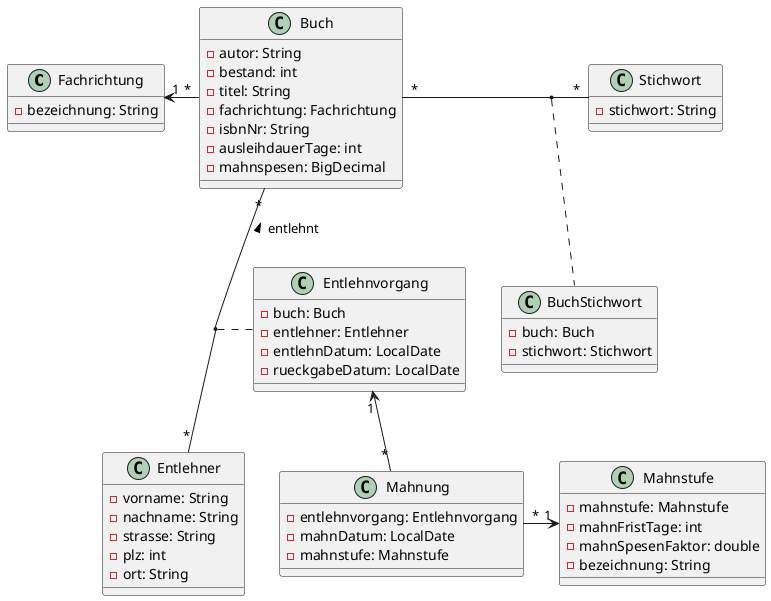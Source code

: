 @startuml

class Fachrichtung {
  - bezeichnung: String
}

class Stichwort {
  - stichwort: String
}

class Buch {
  - autor: String
  - bestand: int
  - titel: String
  - fachrichtung: Fachrichtung
  - isbnNr: String
  - ausleihdauerTage: int
  - mahnspesen: BigDecimal
}

class Entlehner {
  - vorname: String
  - nachname: String
  - strasse: String
  - plz: int
  - ort: String
}

class Entlehnvorgang {
  - buch: Buch
  - entlehner: Entlehner
  - entlehnDatum: LocalDate
  - rueckgabeDatum: LocalDate
}

class Mahnung {
  - entlehnvorgang: Entlehnvorgang
  - mahnDatum: LocalDate
  - mahnstufe: Mahnstufe
}

class Mahnstufe {
  - mahnstufe: Mahnstufe
  - mahnFristTage: int
  - mahnSpesenFaktor: double
  - bezeichnung: String
}

class BuchStichwort {
  - buch: Buch
  - stichwort: Stichwort
}

Buch "*" -l--> "1" Fachrichtung
Buch "*" -r- "*" Stichwort
Buch "*" -- "*" Entlehner : < entlehnt
(Buch,Entlehner) .. Entlehnvorgang
(Buch,Stichwort) .. BuchStichwort
Entlehnvorgang "1" <-- "*" Mahnung
Mahnung "*" -r-> "1" Mahnstufe

@enduml
